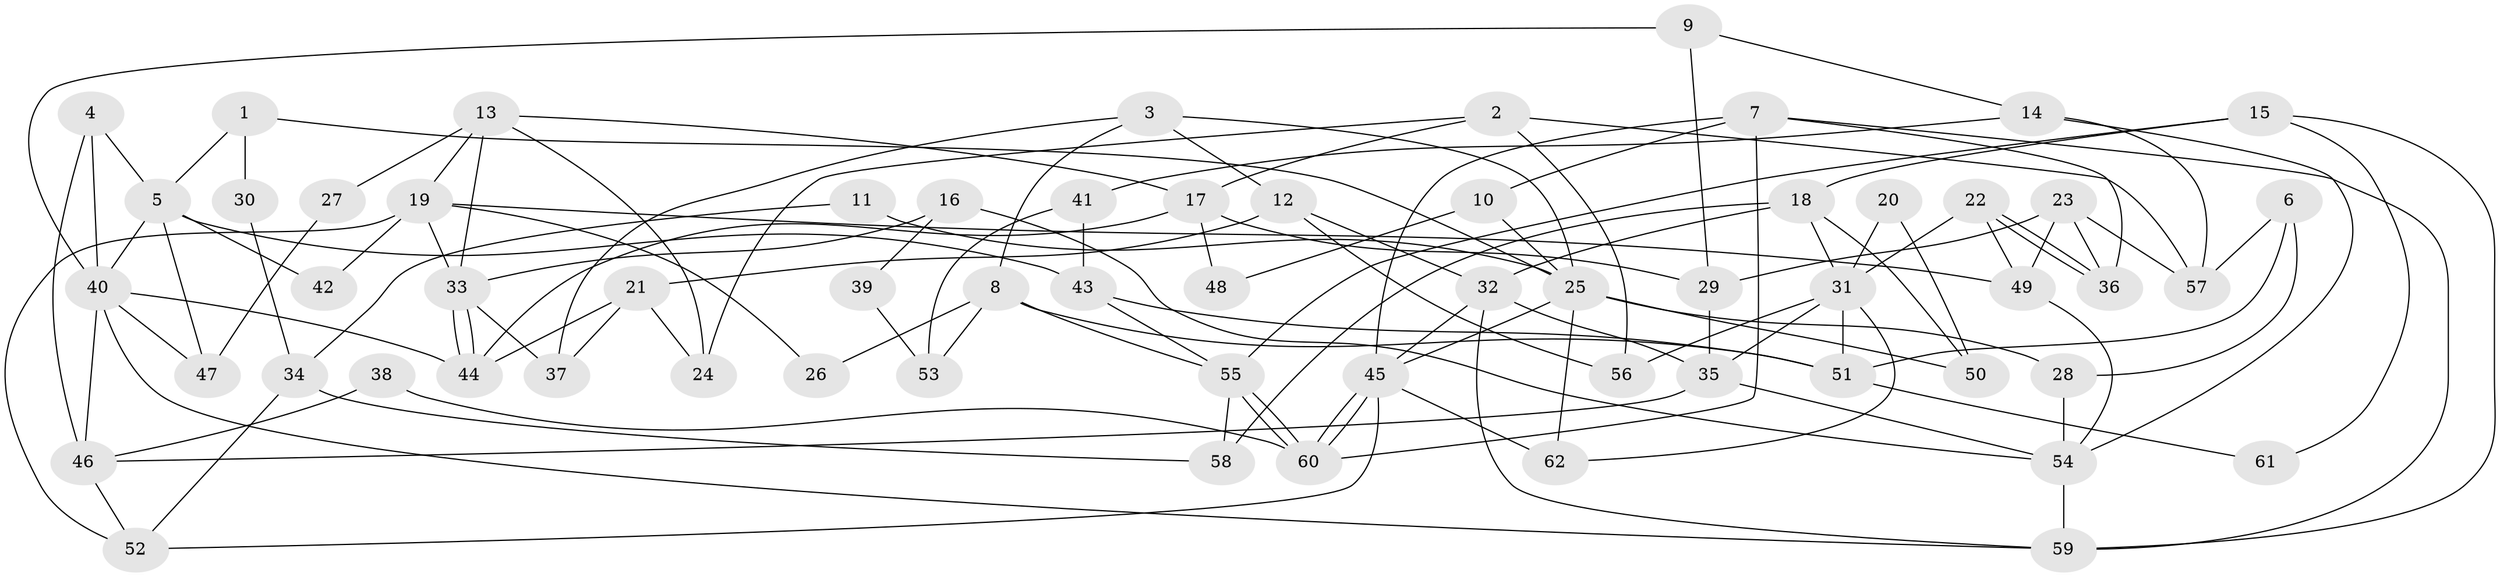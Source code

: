 // Generated by graph-tools (version 1.1) at 2025/02/03/09/25 03:02:07]
// undirected, 62 vertices, 124 edges
graph export_dot {
graph [start="1"]
  node [color=gray90,style=filled];
  1;
  2;
  3;
  4;
  5;
  6;
  7;
  8;
  9;
  10;
  11;
  12;
  13;
  14;
  15;
  16;
  17;
  18;
  19;
  20;
  21;
  22;
  23;
  24;
  25;
  26;
  27;
  28;
  29;
  30;
  31;
  32;
  33;
  34;
  35;
  36;
  37;
  38;
  39;
  40;
  41;
  42;
  43;
  44;
  45;
  46;
  47;
  48;
  49;
  50;
  51;
  52;
  53;
  54;
  55;
  56;
  57;
  58;
  59;
  60;
  61;
  62;
  1 -- 25;
  1 -- 5;
  1 -- 30;
  2 -- 17;
  2 -- 56;
  2 -- 24;
  2 -- 57;
  3 -- 25;
  3 -- 37;
  3 -- 8;
  3 -- 12;
  4 -- 46;
  4 -- 40;
  4 -- 5;
  5 -- 40;
  5 -- 42;
  5 -- 43;
  5 -- 47;
  6 -- 51;
  6 -- 57;
  6 -- 28;
  7 -- 45;
  7 -- 60;
  7 -- 10;
  7 -- 36;
  7 -- 59;
  8 -- 51;
  8 -- 26;
  8 -- 53;
  8 -- 55;
  9 -- 29;
  9 -- 40;
  9 -- 14;
  10 -- 25;
  10 -- 48;
  11 -- 34;
  11 -- 25;
  12 -- 32;
  12 -- 21;
  12 -- 56;
  13 -- 19;
  13 -- 24;
  13 -- 17;
  13 -- 27;
  13 -- 33;
  14 -- 57;
  14 -- 41;
  14 -- 54;
  15 -- 18;
  15 -- 55;
  15 -- 59;
  15 -- 61;
  16 -- 54;
  16 -- 33;
  16 -- 39;
  17 -- 44;
  17 -- 29;
  17 -- 48;
  18 -- 32;
  18 -- 31;
  18 -- 50;
  18 -- 58;
  19 -- 49;
  19 -- 33;
  19 -- 26;
  19 -- 42;
  19 -- 52;
  20 -- 50;
  20 -- 31;
  21 -- 44;
  21 -- 24;
  21 -- 37;
  22 -- 36;
  22 -- 36;
  22 -- 49;
  22 -- 31;
  23 -- 29;
  23 -- 36;
  23 -- 49;
  23 -- 57;
  25 -- 45;
  25 -- 28;
  25 -- 50;
  25 -- 62;
  27 -- 47;
  28 -- 54;
  29 -- 35;
  30 -- 34;
  31 -- 62;
  31 -- 35;
  31 -- 51;
  31 -- 56;
  32 -- 35;
  32 -- 59;
  32 -- 45;
  33 -- 44;
  33 -- 44;
  33 -- 37;
  34 -- 58;
  34 -- 52;
  35 -- 54;
  35 -- 46;
  38 -- 46;
  38 -- 60;
  39 -- 53;
  40 -- 46;
  40 -- 59;
  40 -- 44;
  40 -- 47;
  41 -- 43;
  41 -- 53;
  43 -- 55;
  43 -- 51;
  45 -- 60;
  45 -- 60;
  45 -- 52;
  45 -- 62;
  46 -- 52;
  49 -- 54;
  51 -- 61;
  54 -- 59;
  55 -- 60;
  55 -- 60;
  55 -- 58;
}

